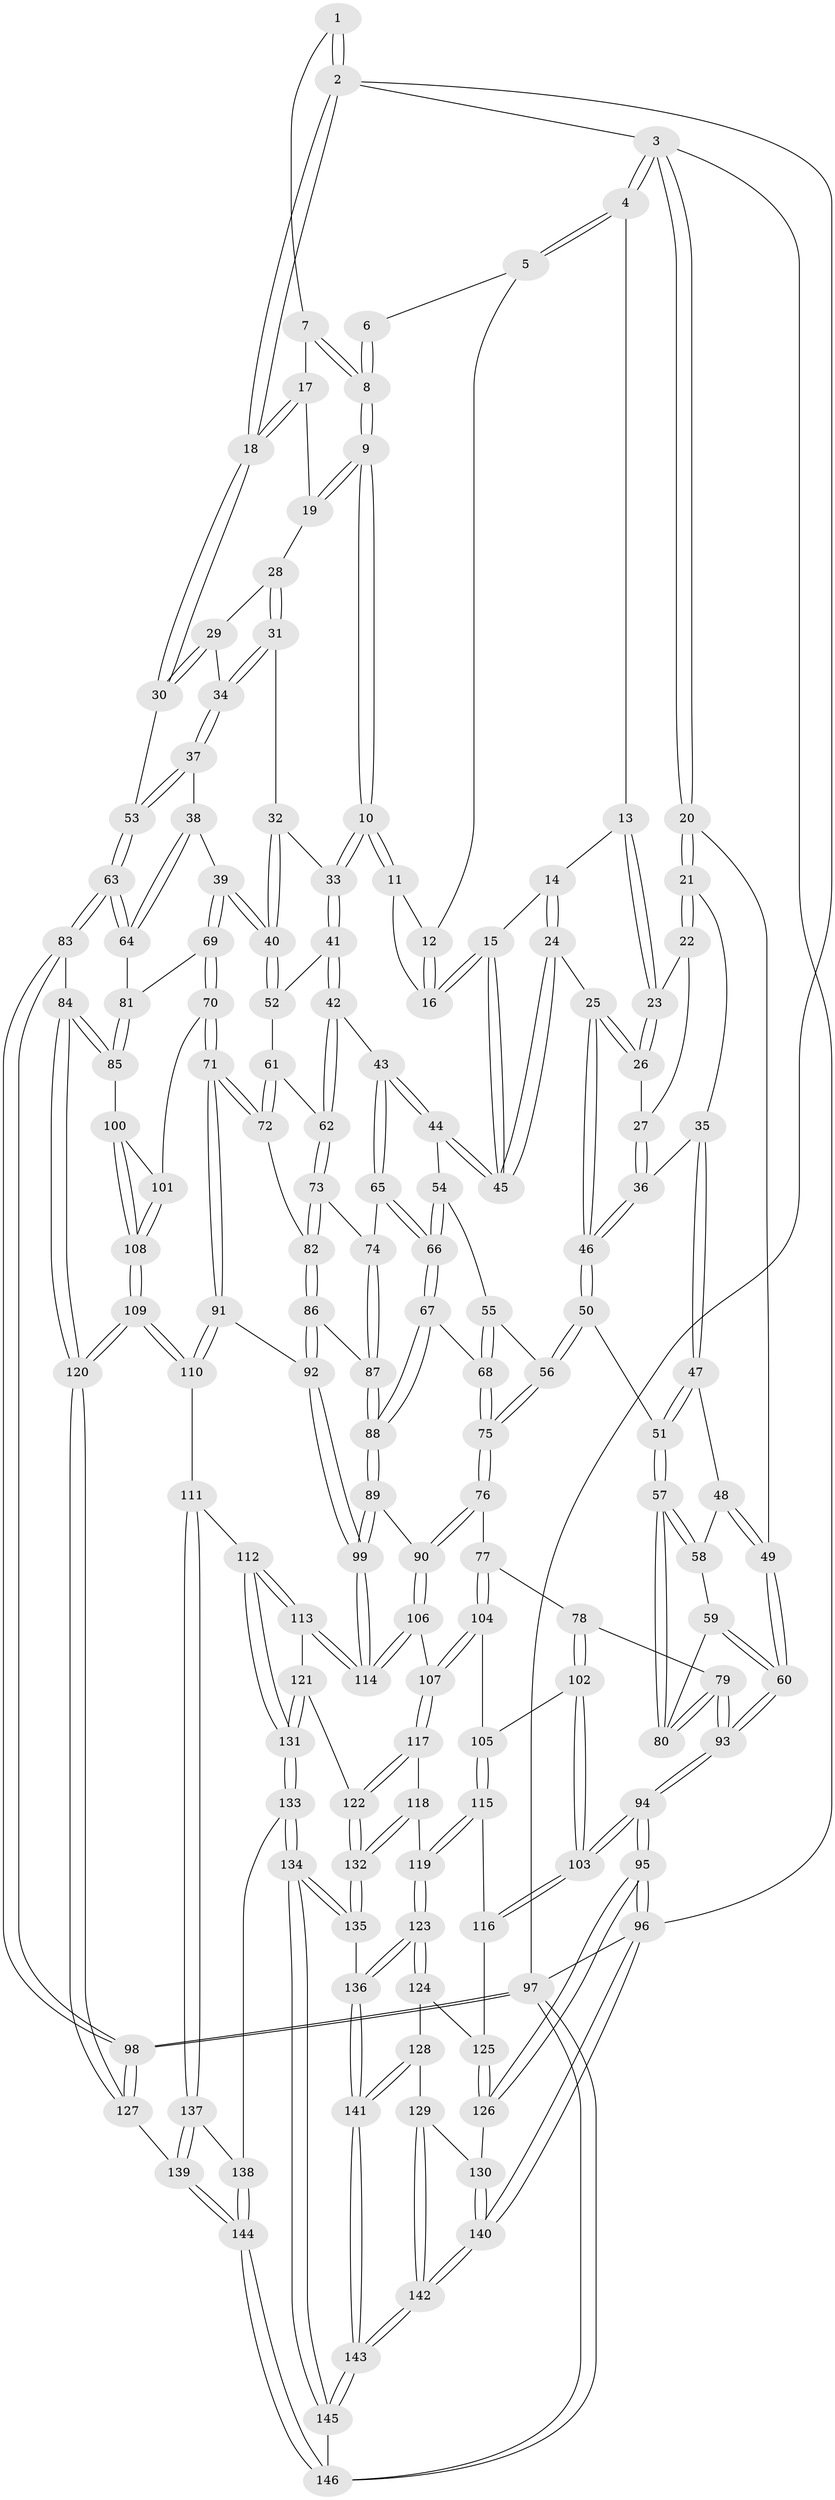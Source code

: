 // Generated by graph-tools (version 1.1) at 2025/11/02/27/25 16:11:59]
// undirected, 146 vertices, 362 edges
graph export_dot {
graph [start="1"]
  node [color=gray90,style=filled];
  1 [pos="+0.7161074736369857+0"];
  2 [pos="+1+0"];
  3 [pos="+0+0"];
  4 [pos="+0.2519301902160161+0"];
  5 [pos="+0.5083337146186673+0"];
  6 [pos="+0.544316184989539+0"];
  7 [pos="+0.7532808083209838+0.04855897313591992"];
  8 [pos="+0.6662287100157819+0.05529859274494733"];
  9 [pos="+0.656152685716145+0.11982977400603333"];
  10 [pos="+0.6355980558979563+0.15863170845768784"];
  11 [pos="+0.6065296660125458+0.14632227246379756"];
  12 [pos="+0.5064810979485542+0"];
  13 [pos="+0.24749107104795764+0"];
  14 [pos="+0.29774006210015425+0"];
  15 [pos="+0.4450989506339446+0.16459430828664579"];
  16 [pos="+0.4662860860726516+0.14211184867444407"];
  17 [pos="+0.7664649648760251+0.05921985456702368"];
  18 [pos="+1+0"];
  19 [pos="+0.7820957775916145+0.10071911983813885"];
  20 [pos="+0+0.12526564807591678"];
  21 [pos="+0.014556800807679135+0.14684709089014833"];
  22 [pos="+0.1835565238843834+0.0011202449930735959"];
  23 [pos="+0.20641744051118843+0"];
  24 [pos="+0.3376988654204402+0.19702310720617452"];
  25 [pos="+0.2680188899849375+0.21452041431600286"];
  26 [pos="+0.24805890486176718+0.1786679445913504"];
  27 [pos="+0.15417897319339244+0.138821010482291"];
  28 [pos="+0.7848893003567531+0.10366730804676262"];
  29 [pos="+0.9078304541781971+0.05480002463432481"];
  30 [pos="+1+0"];
  31 [pos="+0.7899798211441346+0.1515786215937087"];
  32 [pos="+0.7118573262301143+0.18515181303877357"];
  33 [pos="+0.6419786008501096+0.17597975093552792"];
  34 [pos="+0.8459732527462328+0.20549986585306307"];
  35 [pos="+0.08950714020662567+0.18708957721346536"];
  36 [pos="+0.0940522033152258+0.18709677832412253"];
  37 [pos="+0.8616593356617445+0.24136345186270416"];
  38 [pos="+0.8260880477840788+0.2933611416746571"];
  39 [pos="+0.798300218700361+0.30906425947541905"];
  40 [pos="+0.7950967563910388+0.3085038849002525"];
  41 [pos="+0.6256168736077992+0.24430063497810403"];
  42 [pos="+0.5434765544035365+0.3037202357797943"];
  43 [pos="+0.5324473419147041+0.3023677773560765"];
  44 [pos="+0.4445919732764577+0.26171808550779974"];
  45 [pos="+0.42055473372770436+0.20928581462768236"];
  46 [pos="+0.2316975047415674+0.2596040763774728"];
  47 [pos="+0.08589934862314236+0.3005994860520409"];
  48 [pos="+0.06761269819295074+0.3151203595771037"];
  49 [pos="+0+0.19923912436164726"];
  50 [pos="+0.22288372266955686+0.3047535965766437"];
  51 [pos="+0.21631323339284478+0.30905723168288574"];
  52 [pos="+0.7180362386358745+0.31582982590685016"];
  53 [pos="+1+0.19225699178423972"];
  54 [pos="+0.41093966962362866+0.31744621073825646"];
  55 [pos="+0.39883202325569517+0.3274215337854041"];
  56 [pos="+0.2832785484139725+0.36106625797271225"];
  57 [pos="+0.1439307910327149+0.4250376790970769"];
  58 [pos="+0.0677281731063957+0.31732376208629476"];
  59 [pos="+0.029475885089200758+0.40910119418104357"];
  60 [pos="+0+0.388308687538165"];
  61 [pos="+0.6910977647810668+0.35487273614738113"];
  62 [pos="+0.586739039807227+0.3746408153869308"];
  63 [pos="+1+0.31368653423689163"];
  64 [pos="+0.9198721073019506+0.3785512197006366"];
  65 [pos="+0.46925473231840864+0.44981013347872983"];
  66 [pos="+0.4625265204738868+0.4532925505028517"];
  67 [pos="+0.4533456019996755+0.46406780422855065"];
  68 [pos="+0.36933258317673495+0.4632806904091618"];
  69 [pos="+0.7963680739133852+0.4827719927307394"];
  70 [pos="+0.78686047951583+0.5055059944449306"];
  71 [pos="+0.7644169497966956+0.5132154265758354"];
  72 [pos="+0.6947002957051249+0.46386584051575136"];
  73 [pos="+0.589574835306083+0.40564488298375984"];
  74 [pos="+0.5579881010878116+0.44968786915463566"];
  75 [pos="+0.30705102741213525+0.4882677600199842"];
  76 [pos="+0.29374937073796864+0.5098213947856458"];
  77 [pos="+0.2378639516922397+0.513673792403239"];
  78 [pos="+0.13379633272689948+0.5000133935163076"];
  79 [pos="+0.13208315861685507+0.4963685006353411"];
  80 [pos="+0.12929383430568006+0.4849211715151243"];
  81 [pos="+0.904982163532765+0.41878479529661083"];
  82 [pos="+0.6866794007494315+0.46275057760189187"];
  83 [pos="+1+0.5707164523760409"];
  84 [pos="+1+0.5707987623559261"];
  85 [pos="+1+0.5711683423111589"];
  86 [pos="+0.5796643068323232+0.5178107738106618"];
  87 [pos="+0.5760924755209311+0.5139159159544879"];
  88 [pos="+0.47168823661938514+0.5249998120870244"];
  89 [pos="+0.46854535444170115+0.5458688995308316"];
  90 [pos="+0.33057562297114446+0.5813706603484798"];
  91 [pos="+0.7399435350980786+0.5518556696930513"];
  92 [pos="+0.5958527614226178+0.5914810960826846"];
  93 [pos="+0+0.47483038854780124"];
  94 [pos="+0+0.7057820477832324"];
  95 [pos="+0+0.7635911973701501"];
  96 [pos="+0+1"];
  97 [pos="+1+1"];
  98 [pos="+1+1"];
  99 [pos="+0.5337838302308945+0.6920882230187335"];
  100 [pos="+1+0.5794105156716826"];
  101 [pos="+0.8027937214426707+0.5148610861089294"];
  102 [pos="+0.08686628096451203+0.5955661955192111"];
  103 [pos="+0+0.6773999539733754"];
  104 [pos="+0.21327434863985195+0.6450186128241043"];
  105 [pos="+0.13782635034429344+0.6494862150375389"];
  106 [pos="+0.3336702931445608+0.6034733730117228"];
  107 [pos="+0.2914692228707751+0.686438506496939"];
  108 [pos="+0.8618579463141868+0.7078956281098514"];
  109 [pos="+0.8122018286366989+0.7883278507321742"];
  110 [pos="+0.739713336412474+0.7569662000053753"];
  111 [pos="+0.6261720860097716+0.769574267892475"];
  112 [pos="+0.5575920101373893+0.7256376780486781"];
  113 [pos="+0.5328045360666293+0.7067700081507541"];
  114 [pos="+0.5319834890116507+0.7025495719320688"];
  115 [pos="+0.15801006464703723+0.7356663583755356"];
  116 [pos="+0.10397341544372785+0.7647475745892234"];
  117 [pos="+0.2907987844532369+0.7142985472066397"];
  118 [pos="+0.2406585159432738+0.7745741169141549"];
  119 [pos="+0.23984530897869571+0.7753854957817669"];
  120 [pos="+0.8375771200097659+0.8248805989886093"];
  121 [pos="+0.5090021060117587+0.7230789916660084"];
  122 [pos="+0.43712752575312197+0.771222353347441"];
  123 [pos="+0.23714908839139467+0.8458043036504177"];
  124 [pos="+0.12028764014147225+0.8211893102762543"];
  125 [pos="+0.10298821994458673+0.7746951035608983"];
  126 [pos="+0.03789194982367786+0.8523826816158993"];
  127 [pos="+0.8404993482048616+0.8300834270936698"];
  128 [pos="+0.09194840942362399+0.8798075727711364"];
  129 [pos="+0.08977518792935464+0.8799933678325396"];
  130 [pos="+0.054055775256110196+0.8646095141038059"];
  131 [pos="+0.4884437869436163+0.9098451705670925"];
  132 [pos="+0.41468671709615773+0.8266801940460676"];
  133 [pos="+0.4747448241250054+0.9495272894930837"];
  134 [pos="+0.43248951655097895+0.9788209470565405"];
  135 [pos="+0.39024761259650903+0.9132328373198806"];
  136 [pos="+0.24372982641794627+0.8827316232422536"];
  137 [pos="+0.61089747955632+0.8602855595278202"];
  138 [pos="+0.5156466251242099+0.9289182283578253"];
  139 [pos="+0.6653069865980648+0.9881752992219202"];
  140 [pos="+0+1"];
  141 [pos="+0.20630793479275042+0.9266190934324391"];
  142 [pos="+0+1"];
  143 [pos="+0.11135220779930136+1"];
  144 [pos="+0.6640779906907013+1"];
  145 [pos="+0.4469328094740518+1"];
  146 [pos="+0.6631619845488924+1"];
  1 -- 2;
  1 -- 2;
  1 -- 7;
  2 -- 3;
  2 -- 18;
  2 -- 18;
  2 -- 97;
  3 -- 4;
  3 -- 4;
  3 -- 20;
  3 -- 20;
  3 -- 96;
  4 -- 5;
  4 -- 5;
  4 -- 13;
  5 -- 6;
  5 -- 12;
  6 -- 8;
  6 -- 8;
  7 -- 8;
  7 -- 8;
  7 -- 17;
  8 -- 9;
  8 -- 9;
  9 -- 10;
  9 -- 10;
  9 -- 19;
  9 -- 19;
  10 -- 11;
  10 -- 11;
  10 -- 33;
  10 -- 33;
  11 -- 12;
  11 -- 16;
  12 -- 16;
  12 -- 16;
  13 -- 14;
  13 -- 23;
  13 -- 23;
  14 -- 15;
  14 -- 24;
  14 -- 24;
  15 -- 16;
  15 -- 16;
  15 -- 45;
  15 -- 45;
  17 -- 18;
  17 -- 18;
  17 -- 19;
  18 -- 30;
  18 -- 30;
  19 -- 28;
  20 -- 21;
  20 -- 21;
  20 -- 49;
  21 -- 22;
  21 -- 22;
  21 -- 35;
  22 -- 23;
  22 -- 27;
  23 -- 26;
  23 -- 26;
  24 -- 25;
  24 -- 45;
  24 -- 45;
  25 -- 26;
  25 -- 26;
  25 -- 46;
  25 -- 46;
  26 -- 27;
  27 -- 36;
  27 -- 36;
  28 -- 29;
  28 -- 31;
  28 -- 31;
  29 -- 30;
  29 -- 30;
  29 -- 34;
  30 -- 53;
  31 -- 32;
  31 -- 34;
  31 -- 34;
  32 -- 33;
  32 -- 40;
  32 -- 40;
  33 -- 41;
  33 -- 41;
  34 -- 37;
  34 -- 37;
  35 -- 36;
  35 -- 47;
  35 -- 47;
  36 -- 46;
  36 -- 46;
  37 -- 38;
  37 -- 53;
  37 -- 53;
  38 -- 39;
  38 -- 64;
  38 -- 64;
  39 -- 40;
  39 -- 40;
  39 -- 69;
  39 -- 69;
  40 -- 52;
  40 -- 52;
  41 -- 42;
  41 -- 42;
  41 -- 52;
  42 -- 43;
  42 -- 62;
  42 -- 62;
  43 -- 44;
  43 -- 44;
  43 -- 65;
  43 -- 65;
  44 -- 45;
  44 -- 45;
  44 -- 54;
  46 -- 50;
  46 -- 50;
  47 -- 48;
  47 -- 51;
  47 -- 51;
  48 -- 49;
  48 -- 49;
  48 -- 58;
  49 -- 60;
  49 -- 60;
  50 -- 51;
  50 -- 56;
  50 -- 56;
  51 -- 57;
  51 -- 57;
  52 -- 61;
  53 -- 63;
  53 -- 63;
  54 -- 55;
  54 -- 66;
  54 -- 66;
  55 -- 56;
  55 -- 68;
  55 -- 68;
  56 -- 75;
  56 -- 75;
  57 -- 58;
  57 -- 58;
  57 -- 80;
  57 -- 80;
  58 -- 59;
  59 -- 60;
  59 -- 60;
  59 -- 80;
  60 -- 93;
  60 -- 93;
  61 -- 62;
  61 -- 72;
  61 -- 72;
  62 -- 73;
  62 -- 73;
  63 -- 64;
  63 -- 64;
  63 -- 83;
  63 -- 83;
  64 -- 81;
  65 -- 66;
  65 -- 66;
  65 -- 74;
  66 -- 67;
  66 -- 67;
  67 -- 68;
  67 -- 88;
  67 -- 88;
  68 -- 75;
  68 -- 75;
  69 -- 70;
  69 -- 70;
  69 -- 81;
  70 -- 71;
  70 -- 71;
  70 -- 101;
  71 -- 72;
  71 -- 72;
  71 -- 91;
  71 -- 91;
  72 -- 82;
  73 -- 74;
  73 -- 82;
  73 -- 82;
  74 -- 87;
  74 -- 87;
  75 -- 76;
  75 -- 76;
  76 -- 77;
  76 -- 90;
  76 -- 90;
  77 -- 78;
  77 -- 104;
  77 -- 104;
  78 -- 79;
  78 -- 102;
  78 -- 102;
  79 -- 80;
  79 -- 80;
  79 -- 93;
  79 -- 93;
  81 -- 85;
  81 -- 85;
  82 -- 86;
  82 -- 86;
  83 -- 84;
  83 -- 98;
  83 -- 98;
  84 -- 85;
  84 -- 85;
  84 -- 120;
  84 -- 120;
  85 -- 100;
  86 -- 87;
  86 -- 92;
  86 -- 92;
  87 -- 88;
  87 -- 88;
  88 -- 89;
  88 -- 89;
  89 -- 90;
  89 -- 99;
  89 -- 99;
  90 -- 106;
  90 -- 106;
  91 -- 92;
  91 -- 110;
  91 -- 110;
  92 -- 99;
  92 -- 99;
  93 -- 94;
  93 -- 94;
  94 -- 95;
  94 -- 95;
  94 -- 103;
  94 -- 103;
  95 -- 96;
  95 -- 96;
  95 -- 126;
  95 -- 126;
  96 -- 140;
  96 -- 140;
  96 -- 97;
  97 -- 98;
  97 -- 98;
  97 -- 146;
  97 -- 146;
  98 -- 127;
  98 -- 127;
  99 -- 114;
  99 -- 114;
  100 -- 101;
  100 -- 108;
  100 -- 108;
  101 -- 108;
  101 -- 108;
  102 -- 103;
  102 -- 103;
  102 -- 105;
  103 -- 116;
  103 -- 116;
  104 -- 105;
  104 -- 107;
  104 -- 107;
  105 -- 115;
  105 -- 115;
  106 -- 107;
  106 -- 114;
  106 -- 114;
  107 -- 117;
  107 -- 117;
  108 -- 109;
  108 -- 109;
  109 -- 110;
  109 -- 110;
  109 -- 120;
  109 -- 120;
  110 -- 111;
  111 -- 112;
  111 -- 137;
  111 -- 137;
  112 -- 113;
  112 -- 113;
  112 -- 131;
  112 -- 131;
  113 -- 114;
  113 -- 114;
  113 -- 121;
  115 -- 116;
  115 -- 119;
  115 -- 119;
  116 -- 125;
  117 -- 118;
  117 -- 122;
  117 -- 122;
  118 -- 119;
  118 -- 132;
  118 -- 132;
  119 -- 123;
  119 -- 123;
  120 -- 127;
  120 -- 127;
  121 -- 122;
  121 -- 131;
  121 -- 131;
  122 -- 132;
  122 -- 132;
  123 -- 124;
  123 -- 124;
  123 -- 136;
  123 -- 136;
  124 -- 125;
  124 -- 128;
  125 -- 126;
  125 -- 126;
  126 -- 130;
  127 -- 139;
  128 -- 129;
  128 -- 141;
  128 -- 141;
  129 -- 130;
  129 -- 142;
  129 -- 142;
  130 -- 140;
  130 -- 140;
  131 -- 133;
  131 -- 133;
  132 -- 135;
  132 -- 135;
  133 -- 134;
  133 -- 134;
  133 -- 138;
  134 -- 135;
  134 -- 135;
  134 -- 145;
  134 -- 145;
  135 -- 136;
  136 -- 141;
  136 -- 141;
  137 -- 138;
  137 -- 139;
  137 -- 139;
  138 -- 144;
  138 -- 144;
  139 -- 144;
  139 -- 144;
  140 -- 142;
  140 -- 142;
  141 -- 143;
  141 -- 143;
  142 -- 143;
  142 -- 143;
  143 -- 145;
  143 -- 145;
  144 -- 146;
  144 -- 146;
  145 -- 146;
}
